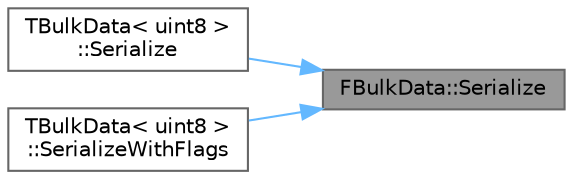 digraph "FBulkData::Serialize"
{
 // INTERACTIVE_SVG=YES
 // LATEX_PDF_SIZE
  bgcolor="transparent";
  edge [fontname=Helvetica,fontsize=10,labelfontname=Helvetica,labelfontsize=10];
  node [fontname=Helvetica,fontsize=10,shape=box,height=0.2,width=0.4];
  rankdir="RL";
  Node1 [id="Node000001",label="FBulkData::Serialize",height=0.2,width=0.4,color="gray40", fillcolor="grey60", style="filled", fontcolor="black",tooltip="Serialize function used to serialize this bulk data structure."];
  Node1 -> Node2 [id="edge1_Node000001_Node000002",dir="back",color="steelblue1",style="solid",tooltip=" "];
  Node2 [id="Node000002",label="TBulkData\< uint8 \>\l::Serialize",height=0.2,width=0.4,color="grey40", fillcolor="white", style="filled",URL="$df/da2/classTBulkData.html#af466f9e04f1f0d3caf5099810ff6330e",tooltip=" "];
  Node1 -> Node3 [id="edge2_Node000001_Node000003",dir="back",color="steelblue1",style="solid",tooltip=" "];
  Node3 [id="Node000003",label="TBulkData\< uint8 \>\l::SerializeWithFlags",height=0.2,width=0.4,color="grey40", fillcolor="white", style="filled",URL="$df/da2/classTBulkData.html#a1320a8885d41b5acc6f69cc075cfc82a",tooltip=" "];
}
